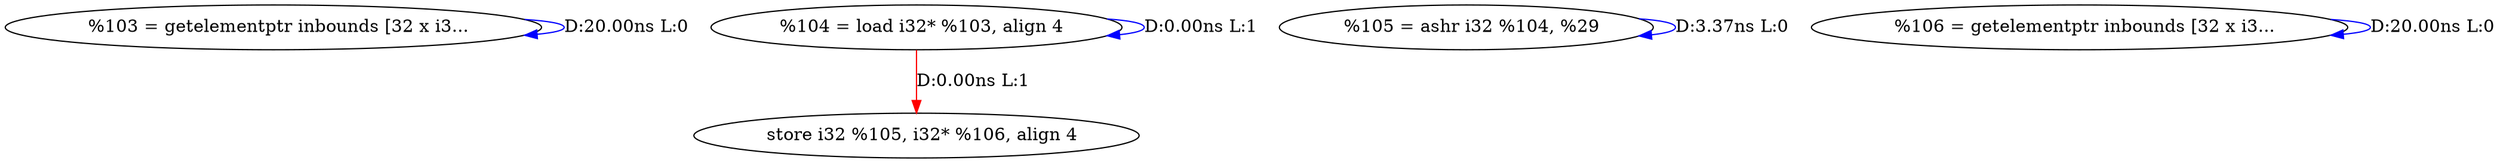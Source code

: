 digraph {
Node0x2600670[label="  %103 = getelementptr inbounds [32 x i3..."];
Node0x2600670 -> Node0x2600670[label="D:20.00ns L:0",color=blue];
Node0x2600790[label="  %104 = load i32* %103, align 4"];
Node0x2600790 -> Node0x2600790[label="D:0.00ns L:1",color=blue];
Node0x2600a70[label="  store i32 %105, i32* %106, align 4"];
Node0x2600790 -> Node0x2600a70[label="D:0.00ns L:1",color=red];
Node0x2600870[label="  %105 = ashr i32 %104, %29"];
Node0x2600870 -> Node0x2600870[label="D:3.37ns L:0",color=blue];
Node0x2600950[label="  %106 = getelementptr inbounds [32 x i3..."];
Node0x2600950 -> Node0x2600950[label="D:20.00ns L:0",color=blue];
}
